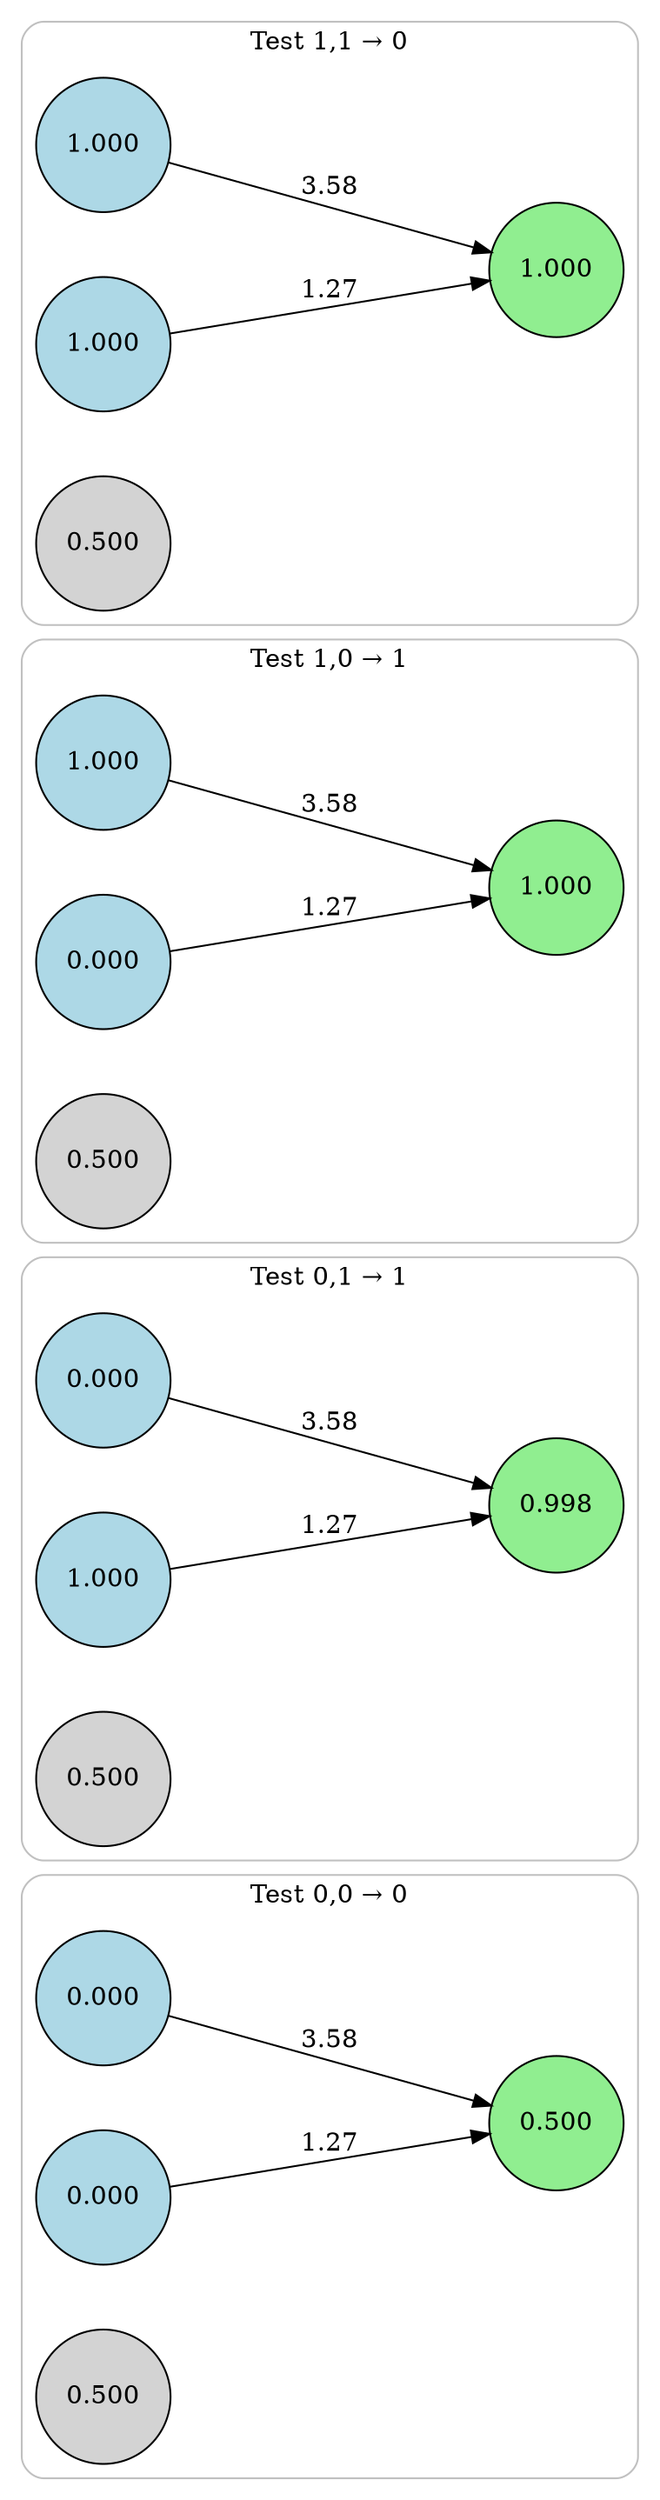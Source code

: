 digraph neat {
  compound=true;
  rankdir=LR;
  node [shape=circle];
  ranksep=2.0;
  nodesep=0.5;
  subgraph cluster_0 {
    label="Test 0,0 → 0";
    style=rounded;
    color=gray;
    node0_0 [label="0.000", style=filled, fillcolor=lightblue];
    node1_0 [label="0.000", style=filled, fillcolor=lightblue];
    node39_0 [label="0.500", style=filled, fillcolor=lightgreen];
    node161_0 [label="0.500", style=filled, fillcolor=lightgray];
    node0_0 -> node39_0 [label="3.58"];
    node1_0 -> node39_0 [label="1.27"];
  }
  subgraph cluster_1 {
    label="Test 0,1 → 1";
    style=rounded;
    color=gray;
    node0_1 [label="0.000", style=filled, fillcolor=lightblue];
    node1_1 [label="1.000", style=filled, fillcolor=lightblue];
    node39_1 [label="0.998", style=filled, fillcolor=lightgreen];
    node161_1 [label="0.500", style=filled, fillcolor=lightgray];
    node0_1 -> node39_1 [label="3.58"];
    node1_1 -> node39_1 [label="1.27"];
  }
  subgraph cluster_2 {
    label="Test 1,0 → 1";
    style=rounded;
    color=gray;
    node0_2 [label="1.000", style=filled, fillcolor=lightblue];
    node1_2 [label="0.000", style=filled, fillcolor=lightblue];
    node39_2 [label="1.000", style=filled, fillcolor=lightgreen];
    node161_2 [label="0.500", style=filled, fillcolor=lightgray];
    node0_2 -> node39_2 [label="3.58"];
    node1_2 -> node39_2 [label="1.27"];
  }
  subgraph cluster_3 {
    label="Test 1,1 → 0";
    style=rounded;
    color=gray;
    node0_3 [label="1.000", style=filled, fillcolor=lightblue];
    node1_3 [label="1.000", style=filled, fillcolor=lightblue];
    node39_3 [label="1.000", style=filled, fillcolor=lightgreen];
    node161_3 [label="0.500", style=filled, fillcolor=lightgray];
    node0_3 -> node39_3 [label="3.58"];
    node1_3 -> node39_3 [label="1.27"];
  }
}
